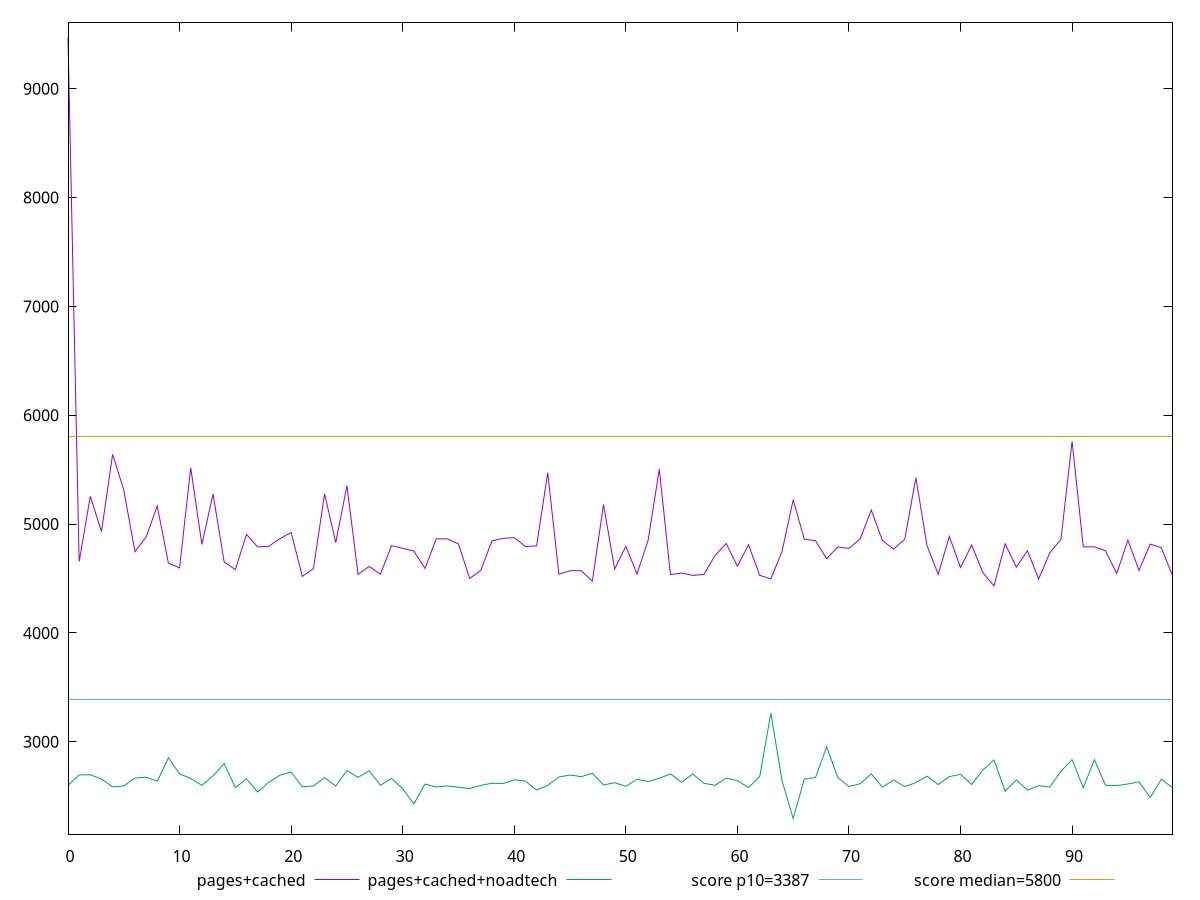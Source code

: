 reset

$pagesCached <<EOF
0 9466.782442558258
1 4654.627427356684
2 5254.839509801984
3 4930.700414214601
4 5640.687913492866
5 5312.508154254527
6 4745.691675731604
7 4881.061694624515
8 5165.997343597667
9 4642.239811116943
10 4596.781831693163
11 5516.88865321843
12 4812.717001022322
13 5276.39780362861
14 4650.997397375468
15 4581.381657412625
16 4904.712599386959
17 4790.187259720535
18 4795.9098077035505
19 4866.175816553114
20 4922.980923310386
21 4519.109865500406
22 4590.49578160081
23 5278.153349403952
24 4829.535748170191
25 5352.360431519417
26 4538.293420155638
27 4610.103806883857
28 4539.167213192288
29 4801.533164432269
30 4776.868721984681
31 4751.928559388374
32 4592.388150442542
33 4864.691949510195
34 4864.16896387055
35 4817.293214032157
36 4500.922136666666
37 4574.418592175738
38 4845.2999935845855
39 4868.467558128417
40 4875.614884545905
41 4793.831772151783
42 4798.62458704533
43 5470.928971011075
44 4539.875696728188
45 4570.705720145139
46 4571.380996234706
47 4475.497113708005
48 5179.56418395187
49 4585.870534783005
50 4794.7713307308595
51 4542.908578041127
52 4851.694251360266
53 5504.821022620398
54 4535.480947627904
55 4550.078221121714
56 4528.417551017876
57 4536.817267033438
58 4711.83549163608
59 4821.738201632622
60 4613.445646329379
61 4809.9989147985825
62 4528.605613854186
63 4495.528612614025
64 4748.5530044304405
65 5222.358457799606
66 4860.6487529611295
67 4847.065932978761
68 4682.469519753642
69 4789.693817550671
70 4775.885475889455
71 4863.454016405287
72 5128.287823397162
73 4848.457433273421
74 4769.81143626637
75 4860.221386271139
76 5424.876609588243
77 4799.765068689441
78 4539.437855492766
79 4886.433188239939
80 4600.915085384811
81 4807.202603501864
82 4554.652413526313
83 4431.296767679032
84 4819.085896047241
85 4603.740106124575
86 4755.221759435325
87 4495.7046578799345
88 4735.001624973289
89 4858.224946256648
90 5759.87492342877
91 4790.776392282588
92 4790.543436068002
93 4753.868634901599
94 4545.4004143043585
95 4851.843953516085
96 4573.850729210508
97 4815.889181327286
98 4782.237205017947
99 4525.9744072314725
EOF

$pagesCachedNoadtech <<EOF
0 2598.353452912566
1 2695.2158810980786
2 2696.779193258163
3 2657.7127292002924
4 2585.199880008685
5 2593.866374154652
6 2665.9463793747987
7 2674.039122272663
8 2637.246950330352
9 2851.714678006153
10 2705.3218219539494
11 2663.0541787396287
12 2598.857259788858
13 2686.103195194238
14 2799.5480737064086
15 2577.977919772647
16 2659.0337458900326
17 2537.6774080632877
18 2628.2704762801127
19 2692.7770111512677
20 2721.753668779735
21 2586.209663029828
22 2592.976717359812
23 2670.380000629426
24 2593.014542504997
25 2734.447818556623
26 2672.2569192748856
27 2733.514010848009
28 2600.0199653061536
29 2662.6857823934165
30 2568.3418735329205
31 2428.86
32 2610.8399782502484
33 2584.2292891534275
34 2594.225970636415
35 2581.7794282558943
36 2569.6318698644423
37 2598.742761646039
38 2618.659012465723
39 2616.109203514584
40 2650.616806508355
41 2637.621276459895
42 2556.4189339474315
43 2598.9110987135277
44 2675.84944339066
45 2694.102643084362
46 2679.001795496748
47 2710.3625927884177
48 2602.0447984890516
49 2623.8864796924695
50 2589.9410413866694
51 2655.491104760997
52 2634.4293123358902
53 2663.749971283767
54 2704.280447131093
55 2627.360410704069
56 2703.5100005064114
57 2618.2723624362025
58 2599.3897763619652
59 2665.137520561876
60 2643.334573063683
61 2578.6078458834168
62 2679.2787204078927
63 3263.244034238819
64 2642.7705008131206
65 2294.4706096358664
66 2658.0791391293224
67 2670.427102642953
68 2954.2222017777067
69 2670.9394879714923
70 2588.6808377916313
71 2613.825684736694
72 2704.753819307218
73 2582.991172381358
74 2648.4274617492865
75 2587.372237799742
76 2624.820675128857
77 2683.8437414328655
78 2606.6455650273765
79 2679.6691222483505
80 2700.697727722881
81 2607.242297961444
82 2740.039455004485
83 2832.0968329157577
84 2545.3692799034934
85 2649.150220164195
86 2554.551693843002
87 2596.9165024237923
88 2583.2667135236115
89 2728.1640124340574
90 2835.9589195295052
91 2576.7897921489957
92 2834.540088512464
93 2599.992484374294
94 2597.036414535471
95 2611.9199152214073
96 2631.454330473298
97 2486.5577233007702
98 2655.5976846724507
99 2577.6009075014026
EOF

set key outside below
set xrange [0:99]
set yrange [2151.0243729774184:9610.228679216707]
set trange [2151.0243729774184:9610.228679216707]
set terminal svg size 640, 520 enhanced background rgb 'white'
set output "report_00012_2021-02-09T11:01:39.952Z/speed-index/comparison/line/1_vs_2.svg"

plot $pagesCached title "pages+cached" with line, \
     $pagesCachedNoadtech title "pages+cached+noadtech" with line, \
     3387 title "score p10=3387", \
     5800 title "score median=5800"

reset
